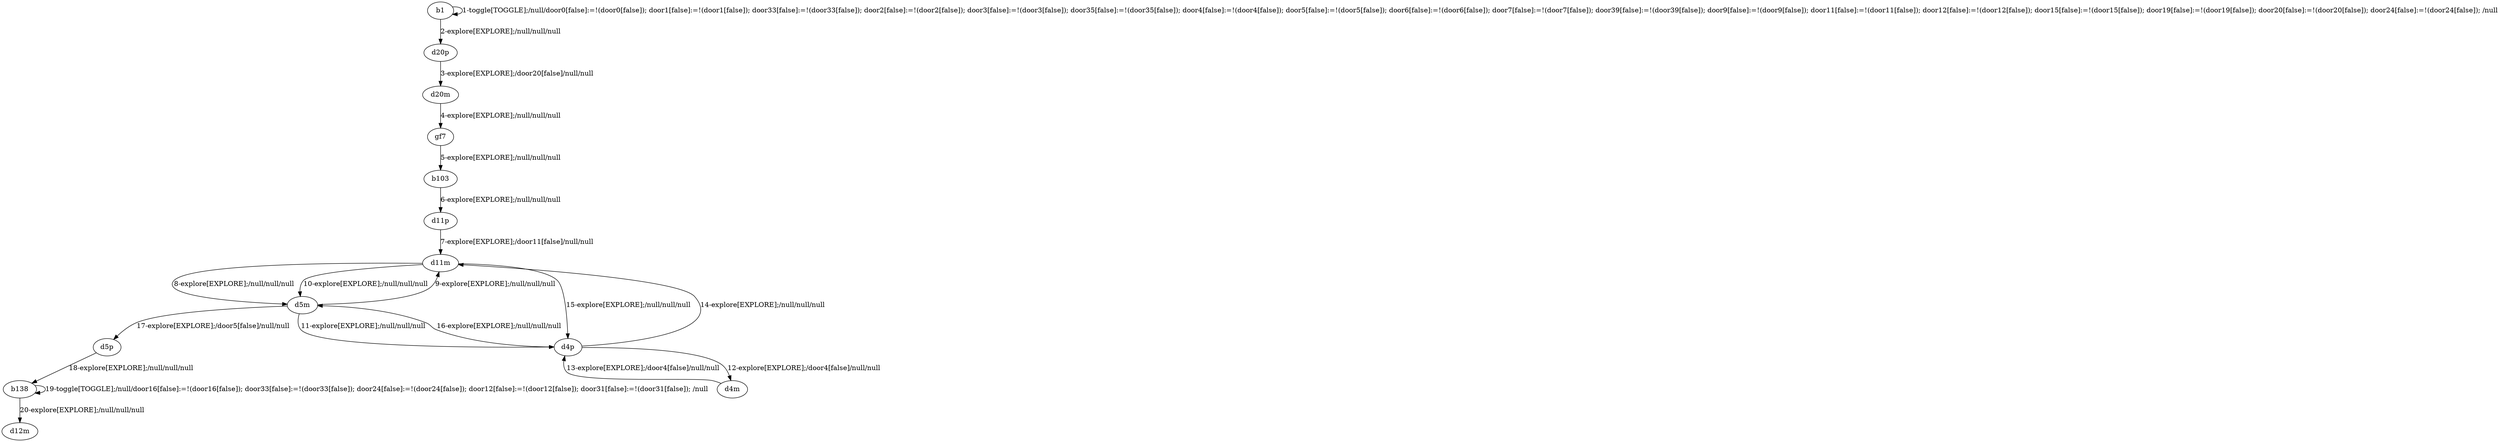 # Total number of goals covered by this test: 1
# d4m --> d4p

digraph g {
"b1" -> "b1" [label = "1-toggle[TOGGLE];/null/door0[false]:=!(door0[false]); door1[false]:=!(door1[false]); door33[false]:=!(door33[false]); door2[false]:=!(door2[false]); door3[false]:=!(door3[false]); door35[false]:=!(door35[false]); door4[false]:=!(door4[false]); door5[false]:=!(door5[false]); door6[false]:=!(door6[false]); door7[false]:=!(door7[false]); door39[false]:=!(door39[false]); door9[false]:=!(door9[false]); door11[false]:=!(door11[false]); door12[false]:=!(door12[false]); door15[false]:=!(door15[false]); door19[false]:=!(door19[false]); door20[false]:=!(door20[false]); door24[false]:=!(door24[false]); /null"];
"b1" -> "d20p" [label = "2-explore[EXPLORE];/null/null/null"];
"d20p" -> "d20m" [label = "3-explore[EXPLORE];/door20[false]/null/null"];
"d20m" -> "gf7" [label = "4-explore[EXPLORE];/null/null/null"];
"gf7" -> "b103" [label = "5-explore[EXPLORE];/null/null/null"];
"b103" -> "d11p" [label = "6-explore[EXPLORE];/null/null/null"];
"d11p" -> "d11m" [label = "7-explore[EXPLORE];/door11[false]/null/null"];
"d11m" -> "d5m" [label = "8-explore[EXPLORE];/null/null/null"];
"d5m" -> "d11m" [label = "9-explore[EXPLORE];/null/null/null"];
"d11m" -> "d5m" [label = "10-explore[EXPLORE];/null/null/null"];
"d5m" -> "d4p" [label = "11-explore[EXPLORE];/null/null/null"];
"d4p" -> "d4m" [label = "12-explore[EXPLORE];/door4[false]/null/null"];
"d4m" -> "d4p" [label = "13-explore[EXPLORE];/door4[false]/null/null"];
"d4p" -> "d11m" [label = "14-explore[EXPLORE];/null/null/null"];
"d11m" -> "d4p" [label = "15-explore[EXPLORE];/null/null/null"];
"d4p" -> "d5m" [label = "16-explore[EXPLORE];/null/null/null"];
"d5m" -> "d5p" [label = "17-explore[EXPLORE];/door5[false]/null/null"];
"d5p" -> "b138" [label = "18-explore[EXPLORE];/null/null/null"];
"b138" -> "b138" [label = "19-toggle[TOGGLE];/null/door16[false]:=!(door16[false]); door33[false]:=!(door33[false]); door24[false]:=!(door24[false]); door12[false]:=!(door12[false]); door31[false]:=!(door31[false]); /null"];
"b138" -> "d12m" [label = "20-explore[EXPLORE];/null/null/null"];
}